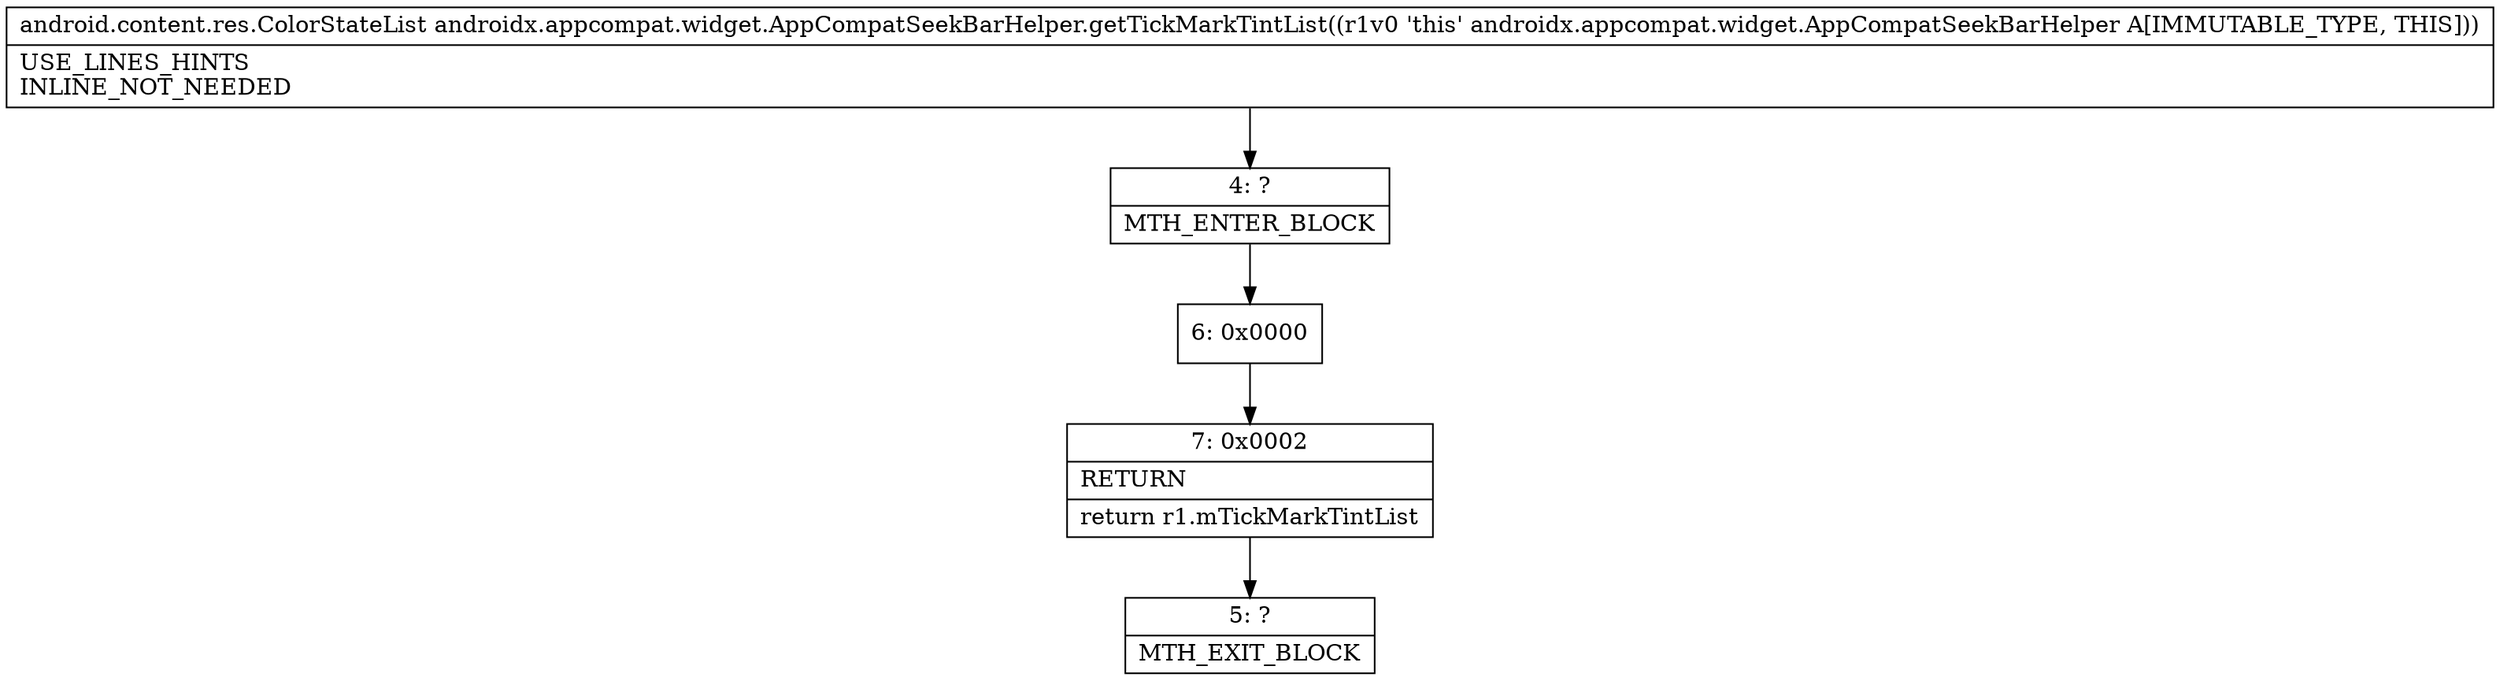 digraph "CFG forandroidx.appcompat.widget.AppCompatSeekBarHelper.getTickMarkTintList()Landroid\/content\/res\/ColorStateList;" {
Node_4 [shape=record,label="{4\:\ ?|MTH_ENTER_BLOCK\l}"];
Node_6 [shape=record,label="{6\:\ 0x0000}"];
Node_7 [shape=record,label="{7\:\ 0x0002|RETURN\l|return r1.mTickMarkTintList\l}"];
Node_5 [shape=record,label="{5\:\ ?|MTH_EXIT_BLOCK\l}"];
MethodNode[shape=record,label="{android.content.res.ColorStateList androidx.appcompat.widget.AppCompatSeekBarHelper.getTickMarkTintList((r1v0 'this' androidx.appcompat.widget.AppCompatSeekBarHelper A[IMMUTABLE_TYPE, THIS]))  | USE_LINES_HINTS\lINLINE_NOT_NEEDED\l}"];
MethodNode -> Node_4;Node_4 -> Node_6;
Node_6 -> Node_7;
Node_7 -> Node_5;
}


